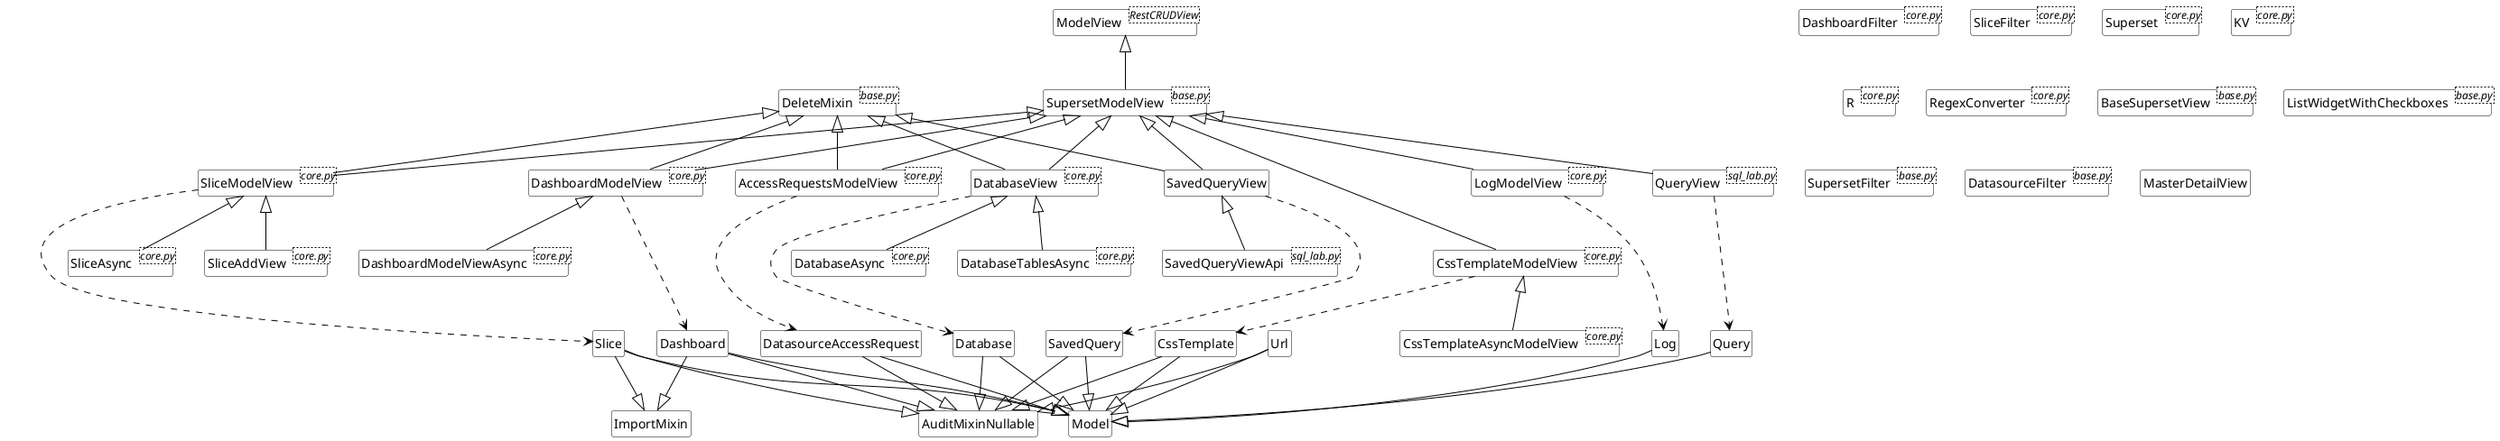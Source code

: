 @startuml

skinparam classBackgroundColor White
skinparam classArrowColor Black
skinparam classBorderColor Black
skinparam stereotypeCBackgroundColor Gray

hide circle
hide members

' ModelView -u-|> RestCRUDView
ModelView <|-- SupersetModelView
' ModelView .r.> Model

SupersetModelView <|-- DashboardModelView
SupersetModelView <|-- SliceModelView
SupersetModelView <|-- DatabaseView
SupersetModelView <|-- QueryView
SupersetModelView <|-- SavedQueryView
SavedQueryViewApi -u-|> SavedQueryView

SupersetModelView <|-- CssTemplateModelView
SupersetModelView <|-- AccessRequestsModelView
SupersetModelView <|-- LogModelView

DeleteMixin <|-- DashboardModelView
DeleteMixin <|-- SliceModelView
DeleteMixin <|-- DatabaseView
DeleteMixin <|-- SavedQueryView
DeleteMixin <|-- AccessRequestsModelView

DatabaseView <|-- DatabaseAsync
DatabaseView <|-- DatabaseTablesAsync
SliceModelView <|-- SliceAsync
SliceModelView <|-- SliceAddView

DashboardModelView <|-- DashboardModelViewAsync
CssTemplateModelView <|-- CssTemplateAsyncModelView

DashboardModelView ...> Dashboard
SliceModelView ...> Slice
DatabaseView ..> Database
QueryView ...> Query
SavedQueryView ...> SavedQuery
CssTemplateModelView ..> CssTemplate
AccessRequestsModelView ..> DatasourceAccessRequest
LogModelView ...> Log

Model <|-u- Dashboard
Model <|-u- Slice
Model <|-u- Database
Model <|-u- DatasourceAccessRequest
Model <|-u- Query
Model <|-u- SavedQuery
Model <|-u- CssTemplate
Model <|-u- Url
' Model <|-u- KeyValue
Model <|-u- Log
' Model <|-u- FavStar

AuditMixinNullable <|-u- Dashboard
AuditMixinNullable <|-u- Slice
AuditMixinNullable <|-u- Database
AuditMixinNullable <|-u- DatasourceAccessRequest
AuditMixinNullable <|-u- SavedQuery
AuditMixinNullable <|-u- CssTemplate
AuditMixinNullable <|-u- Url

ImportMixin <|-u- Dashboard
ImportMixin <|-u- Slice

' BaseCRUDView -u-|> BaseModelView
' BaseCRUDView <|-- MasterDetailView
' BaseCRUDView <|-- RestCRUDView
' BaseView <|-- BaseFormView
' BaseView <|-- IndexView
' BaseView <|-- MultipleView
' BaseView <|-- UtilView
' BaseView <|-- BaseModelView
' BaseFormView <|-- SimpleFormView
' BaseFormView <|-- PublicFormView

' BaseSupersetView -u-|> BaseView
' BaseSupersetView <|-- Superset
' BaseSupersetView <|-- SqlLab
' BaseSupersetView <|-- KV
' BaseSupersetView <|-- R

' SupersetFilter -u-|> BaseFilter
' SupersetFilter <|-- SliceFilter
' SupersetFilter <|-- DashboardFilter


class ModelView <RestCRUDView> {
    +list()
    +show(pk)
    +add()
    +edit(pk)
    +delete(pk)
    +download(filename)
    +action(name, pk)
    +action_post()
}

class QueryView <sql_lab.py>
class SavedQueryViewApi <sql_lab.py>

class DashboardFilter <core.py>
class SliceFilter <core.py>

class DashboardModelView <core.py>
class DashboardModelViewAsync <core.py>
class SliceModelView <core.py>
class SliceAsync <core.py>
class SliceAddView <core.py>
class DatabaseView <core.py>
class DatabaseAsync <core.py>
class DatabaseTablesAsync <core.py>

class Superset <core.py>
class CssTemplateModelView <core.py>
class CssTemplateAsyncModelView <core.py>
class AccessRequestsModelView <core.py>
class LogModelView <core.py>
class KV <core.py>
class R <core.py>
class RegexConverter <core.py>

class SupersetModelView <base.py>
class BaseSupersetView <base.py>
class ListWidgetWithCheckboxes <base.py>
class DeleteMixin <base.py>
class SupersetFilter <base.py>
class DatasourceFilter <base.py>

class MasterDetailView {
    +list(pk=None)
}

@enduml